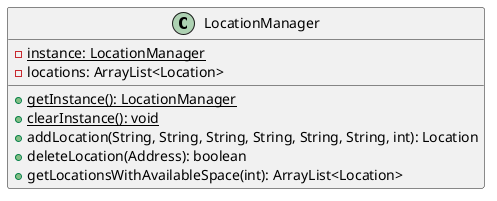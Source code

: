 @startuml
class LocationManager {
    {static} -instance: LocationManager
    -locations: ArrayList<Location>
    {static} +getInstance(): LocationManager
    {static} +clearInstance(): void
    +addLocation(String, String, String, String, String, String, int): Location
    +deleteLocation(Address): boolean
    +getLocationsWithAvailableSpace(int): ArrayList<Location>
}
@enduml